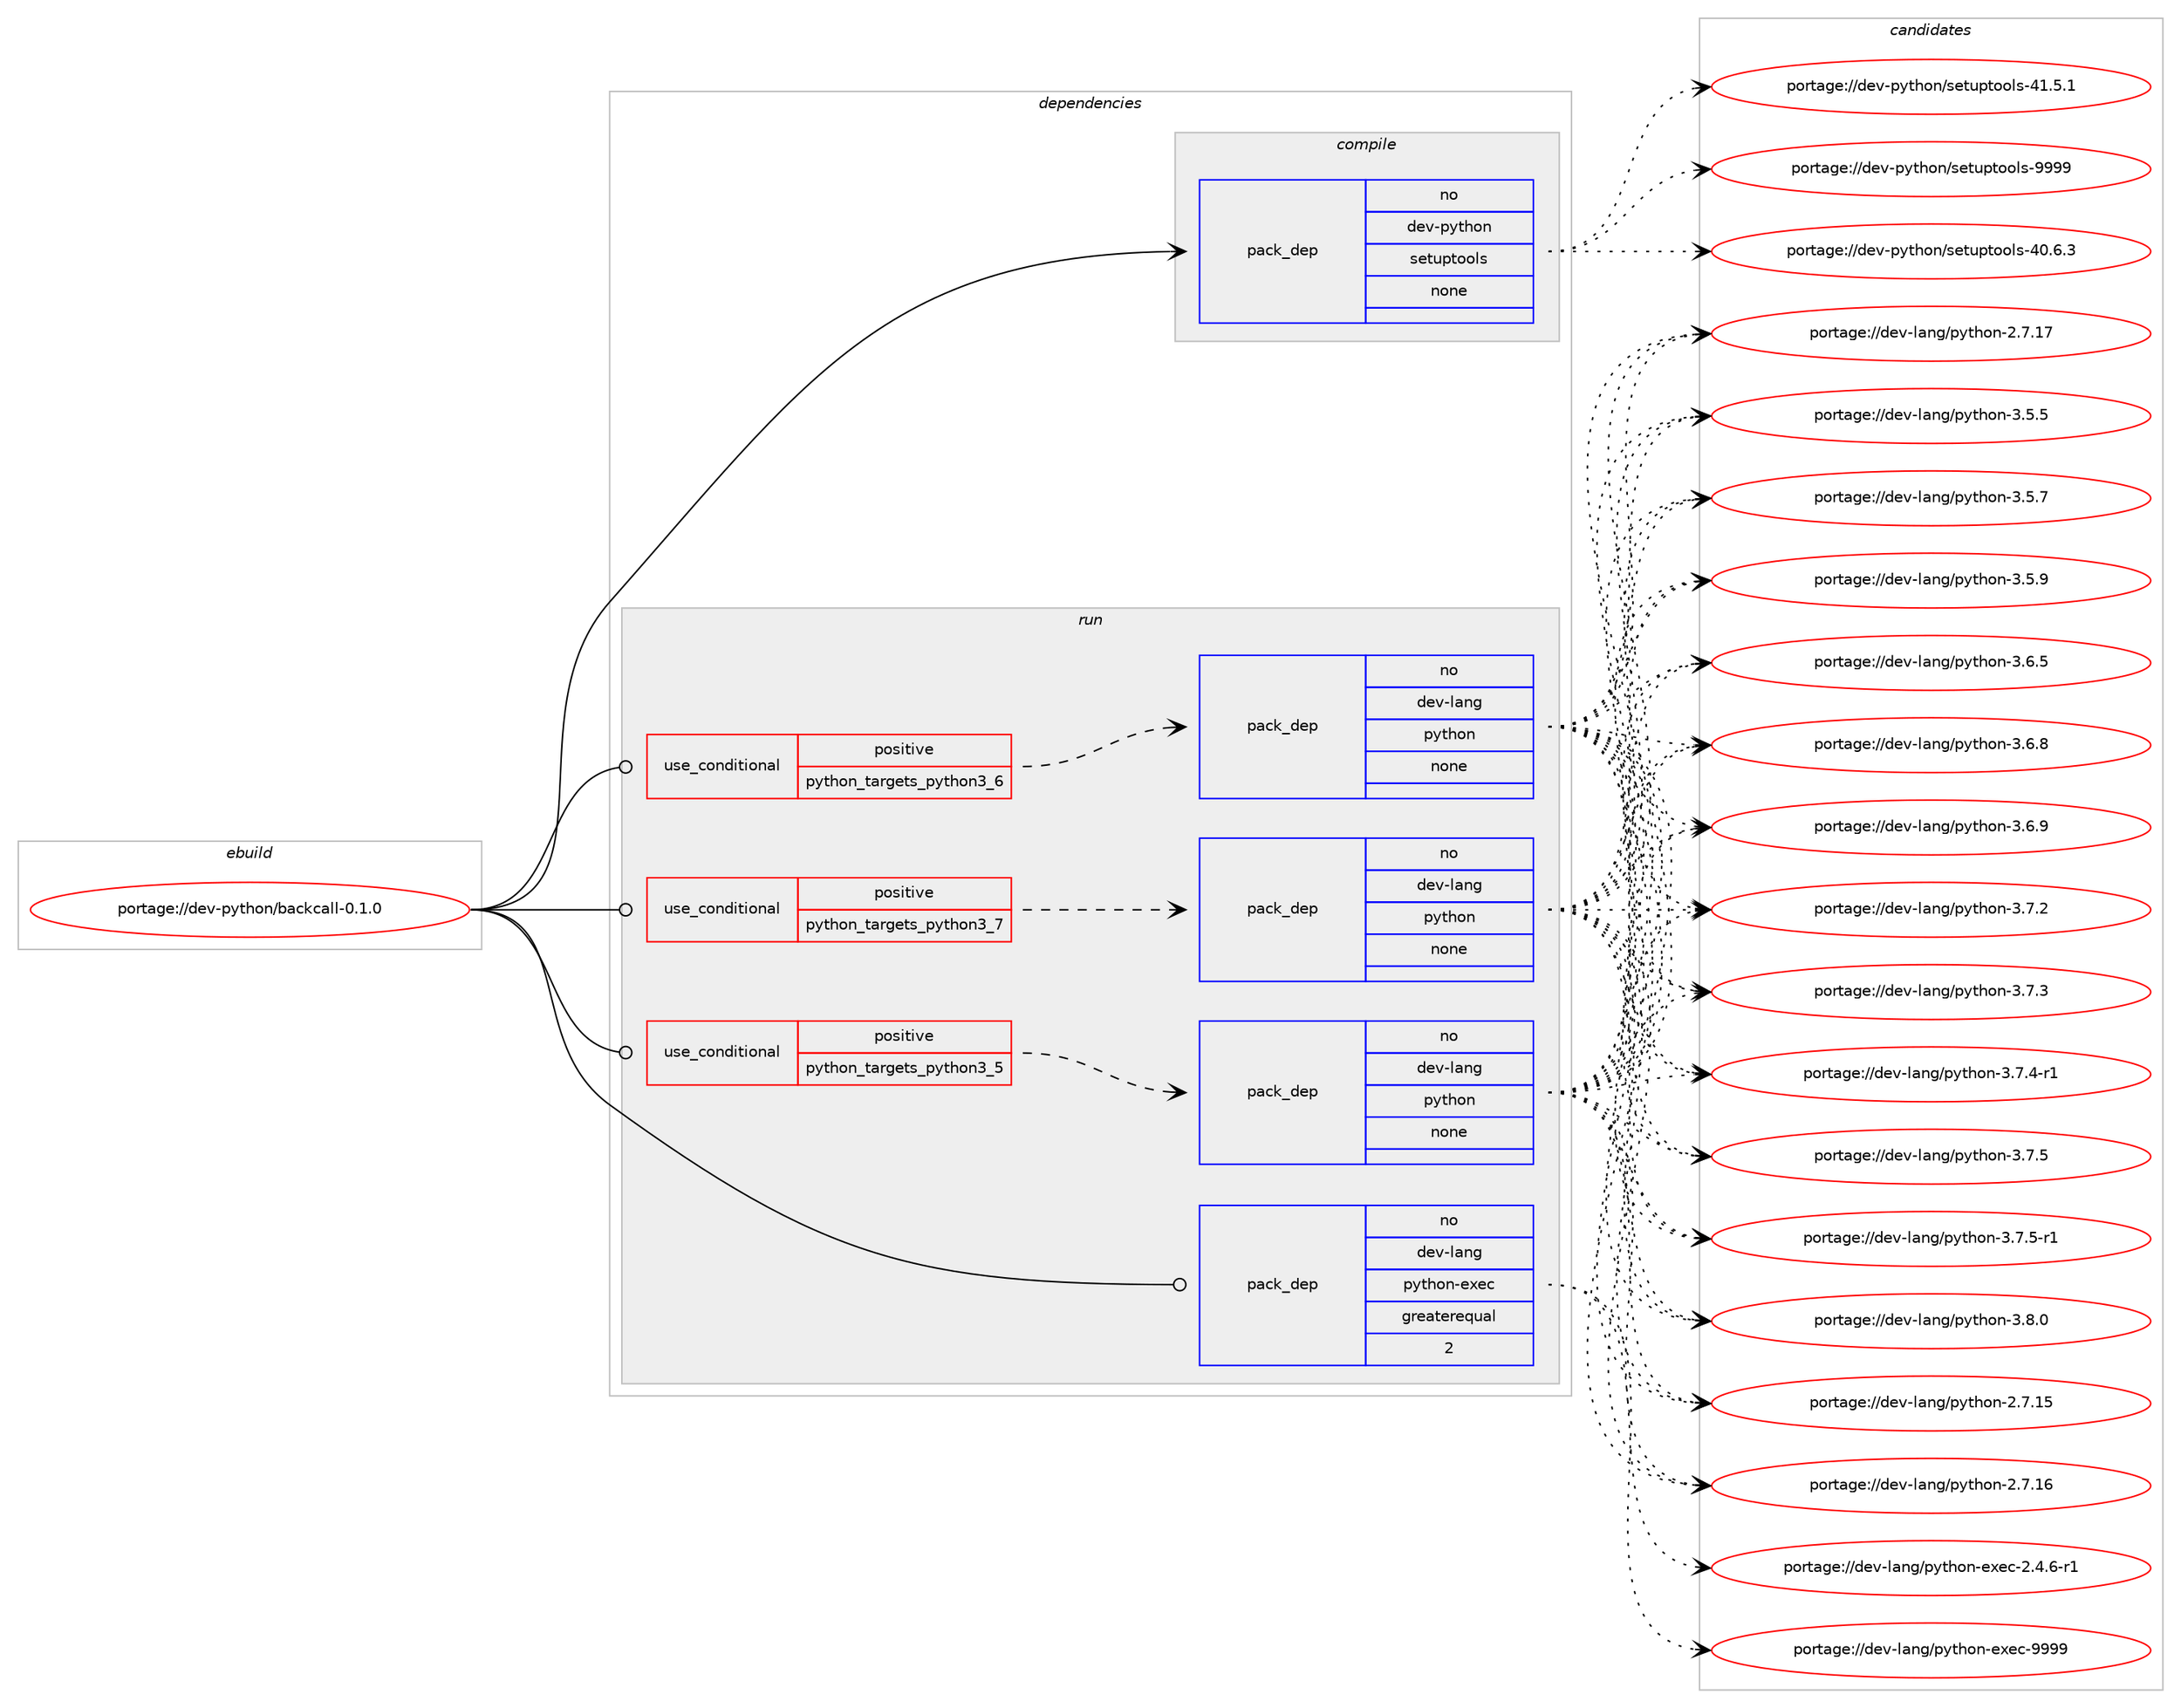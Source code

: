 digraph prolog {

# *************
# Graph options
# *************

newrank=true;
concentrate=true;
compound=true;
graph [rankdir=LR,fontname=Helvetica,fontsize=10,ranksep=1.5];#, ranksep=2.5, nodesep=0.2];
edge  [arrowhead=vee];
node  [fontname=Helvetica,fontsize=10];

# **********
# The ebuild
# **********

subgraph cluster_leftcol {
color=gray;
rank=same;
label=<<i>ebuild</i>>;
id [label="portage://dev-python/backcall-0.1.0", color=red, width=4, href="../dev-python/backcall-0.1.0.svg"];
}

# ****************
# The dependencies
# ****************

subgraph cluster_midcol {
color=gray;
label=<<i>dependencies</i>>;
subgraph cluster_compile {
fillcolor="#eeeeee";
style=filled;
label=<<i>compile</i>>;
subgraph pack101691 {
dependency130952 [label=<<TABLE BORDER="0" CELLBORDER="1" CELLSPACING="0" CELLPADDING="4" WIDTH="220"><TR><TD ROWSPAN="6" CELLPADDING="30">pack_dep</TD></TR><TR><TD WIDTH="110">no</TD></TR><TR><TD>dev-python</TD></TR><TR><TD>setuptools</TD></TR><TR><TD>none</TD></TR><TR><TD></TD></TR></TABLE>>, shape=none, color=blue];
}
id:e -> dependency130952:w [weight=20,style="solid",arrowhead="vee"];
}
subgraph cluster_compileandrun {
fillcolor="#eeeeee";
style=filled;
label=<<i>compile and run</i>>;
}
subgraph cluster_run {
fillcolor="#eeeeee";
style=filled;
label=<<i>run</i>>;
subgraph cond25956 {
dependency130953 [label=<<TABLE BORDER="0" CELLBORDER="1" CELLSPACING="0" CELLPADDING="4"><TR><TD ROWSPAN="3" CELLPADDING="10">use_conditional</TD></TR><TR><TD>positive</TD></TR><TR><TD>python_targets_python3_5</TD></TR></TABLE>>, shape=none, color=red];
subgraph pack101692 {
dependency130954 [label=<<TABLE BORDER="0" CELLBORDER="1" CELLSPACING="0" CELLPADDING="4" WIDTH="220"><TR><TD ROWSPAN="6" CELLPADDING="30">pack_dep</TD></TR><TR><TD WIDTH="110">no</TD></TR><TR><TD>dev-lang</TD></TR><TR><TD>python</TD></TR><TR><TD>none</TD></TR><TR><TD></TD></TR></TABLE>>, shape=none, color=blue];
}
dependency130953:e -> dependency130954:w [weight=20,style="dashed",arrowhead="vee"];
}
id:e -> dependency130953:w [weight=20,style="solid",arrowhead="odot"];
subgraph cond25957 {
dependency130955 [label=<<TABLE BORDER="0" CELLBORDER="1" CELLSPACING="0" CELLPADDING="4"><TR><TD ROWSPAN="3" CELLPADDING="10">use_conditional</TD></TR><TR><TD>positive</TD></TR><TR><TD>python_targets_python3_6</TD></TR></TABLE>>, shape=none, color=red];
subgraph pack101693 {
dependency130956 [label=<<TABLE BORDER="0" CELLBORDER="1" CELLSPACING="0" CELLPADDING="4" WIDTH="220"><TR><TD ROWSPAN="6" CELLPADDING="30">pack_dep</TD></TR><TR><TD WIDTH="110">no</TD></TR><TR><TD>dev-lang</TD></TR><TR><TD>python</TD></TR><TR><TD>none</TD></TR><TR><TD></TD></TR></TABLE>>, shape=none, color=blue];
}
dependency130955:e -> dependency130956:w [weight=20,style="dashed",arrowhead="vee"];
}
id:e -> dependency130955:w [weight=20,style="solid",arrowhead="odot"];
subgraph cond25958 {
dependency130957 [label=<<TABLE BORDER="0" CELLBORDER="1" CELLSPACING="0" CELLPADDING="4"><TR><TD ROWSPAN="3" CELLPADDING="10">use_conditional</TD></TR><TR><TD>positive</TD></TR><TR><TD>python_targets_python3_7</TD></TR></TABLE>>, shape=none, color=red];
subgraph pack101694 {
dependency130958 [label=<<TABLE BORDER="0" CELLBORDER="1" CELLSPACING="0" CELLPADDING="4" WIDTH="220"><TR><TD ROWSPAN="6" CELLPADDING="30">pack_dep</TD></TR><TR><TD WIDTH="110">no</TD></TR><TR><TD>dev-lang</TD></TR><TR><TD>python</TD></TR><TR><TD>none</TD></TR><TR><TD></TD></TR></TABLE>>, shape=none, color=blue];
}
dependency130957:e -> dependency130958:w [weight=20,style="dashed",arrowhead="vee"];
}
id:e -> dependency130957:w [weight=20,style="solid",arrowhead="odot"];
subgraph pack101695 {
dependency130959 [label=<<TABLE BORDER="0" CELLBORDER="1" CELLSPACING="0" CELLPADDING="4" WIDTH="220"><TR><TD ROWSPAN="6" CELLPADDING="30">pack_dep</TD></TR><TR><TD WIDTH="110">no</TD></TR><TR><TD>dev-lang</TD></TR><TR><TD>python-exec</TD></TR><TR><TD>greaterequal</TD></TR><TR><TD>2</TD></TR></TABLE>>, shape=none, color=blue];
}
id:e -> dependency130959:w [weight=20,style="solid",arrowhead="odot"];
}
}

# **************
# The candidates
# **************

subgraph cluster_choices {
rank=same;
color=gray;
label=<<i>candidates</i>>;

subgraph choice101691 {
color=black;
nodesep=1;
choiceportage100101118451121211161041111104711510111611711211611111110811545524846544651 [label="portage://dev-python/setuptools-40.6.3", color=red, width=4,href="../dev-python/setuptools-40.6.3.svg"];
choiceportage100101118451121211161041111104711510111611711211611111110811545524946534649 [label="portage://dev-python/setuptools-41.5.1", color=red, width=4,href="../dev-python/setuptools-41.5.1.svg"];
choiceportage10010111845112121116104111110471151011161171121161111111081154557575757 [label="portage://dev-python/setuptools-9999", color=red, width=4,href="../dev-python/setuptools-9999.svg"];
dependency130952:e -> choiceportage100101118451121211161041111104711510111611711211611111110811545524846544651:w [style=dotted,weight="100"];
dependency130952:e -> choiceportage100101118451121211161041111104711510111611711211611111110811545524946534649:w [style=dotted,weight="100"];
dependency130952:e -> choiceportage10010111845112121116104111110471151011161171121161111111081154557575757:w [style=dotted,weight="100"];
}
subgraph choice101692 {
color=black;
nodesep=1;
choiceportage10010111845108971101034711212111610411111045504655464953 [label="portage://dev-lang/python-2.7.15", color=red, width=4,href="../dev-lang/python-2.7.15.svg"];
choiceportage10010111845108971101034711212111610411111045504655464954 [label="portage://dev-lang/python-2.7.16", color=red, width=4,href="../dev-lang/python-2.7.16.svg"];
choiceportage10010111845108971101034711212111610411111045504655464955 [label="portage://dev-lang/python-2.7.17", color=red, width=4,href="../dev-lang/python-2.7.17.svg"];
choiceportage100101118451089711010347112121116104111110455146534653 [label="portage://dev-lang/python-3.5.5", color=red, width=4,href="../dev-lang/python-3.5.5.svg"];
choiceportage100101118451089711010347112121116104111110455146534655 [label="portage://dev-lang/python-3.5.7", color=red, width=4,href="../dev-lang/python-3.5.7.svg"];
choiceportage100101118451089711010347112121116104111110455146534657 [label="portage://dev-lang/python-3.5.9", color=red, width=4,href="../dev-lang/python-3.5.9.svg"];
choiceportage100101118451089711010347112121116104111110455146544653 [label="portage://dev-lang/python-3.6.5", color=red, width=4,href="../dev-lang/python-3.6.5.svg"];
choiceportage100101118451089711010347112121116104111110455146544656 [label="portage://dev-lang/python-3.6.8", color=red, width=4,href="../dev-lang/python-3.6.8.svg"];
choiceportage100101118451089711010347112121116104111110455146544657 [label="portage://dev-lang/python-3.6.9", color=red, width=4,href="../dev-lang/python-3.6.9.svg"];
choiceportage100101118451089711010347112121116104111110455146554650 [label="portage://dev-lang/python-3.7.2", color=red, width=4,href="../dev-lang/python-3.7.2.svg"];
choiceportage100101118451089711010347112121116104111110455146554651 [label="portage://dev-lang/python-3.7.3", color=red, width=4,href="../dev-lang/python-3.7.3.svg"];
choiceportage1001011184510897110103471121211161041111104551465546524511449 [label="portage://dev-lang/python-3.7.4-r1", color=red, width=4,href="../dev-lang/python-3.7.4-r1.svg"];
choiceportage100101118451089711010347112121116104111110455146554653 [label="portage://dev-lang/python-3.7.5", color=red, width=4,href="../dev-lang/python-3.7.5.svg"];
choiceportage1001011184510897110103471121211161041111104551465546534511449 [label="portage://dev-lang/python-3.7.5-r1", color=red, width=4,href="../dev-lang/python-3.7.5-r1.svg"];
choiceportage100101118451089711010347112121116104111110455146564648 [label="portage://dev-lang/python-3.8.0", color=red, width=4,href="../dev-lang/python-3.8.0.svg"];
dependency130954:e -> choiceportage10010111845108971101034711212111610411111045504655464953:w [style=dotted,weight="100"];
dependency130954:e -> choiceportage10010111845108971101034711212111610411111045504655464954:w [style=dotted,weight="100"];
dependency130954:e -> choiceportage10010111845108971101034711212111610411111045504655464955:w [style=dotted,weight="100"];
dependency130954:e -> choiceportage100101118451089711010347112121116104111110455146534653:w [style=dotted,weight="100"];
dependency130954:e -> choiceportage100101118451089711010347112121116104111110455146534655:w [style=dotted,weight="100"];
dependency130954:e -> choiceportage100101118451089711010347112121116104111110455146534657:w [style=dotted,weight="100"];
dependency130954:e -> choiceportage100101118451089711010347112121116104111110455146544653:w [style=dotted,weight="100"];
dependency130954:e -> choiceportage100101118451089711010347112121116104111110455146544656:w [style=dotted,weight="100"];
dependency130954:e -> choiceportage100101118451089711010347112121116104111110455146544657:w [style=dotted,weight="100"];
dependency130954:e -> choiceportage100101118451089711010347112121116104111110455146554650:w [style=dotted,weight="100"];
dependency130954:e -> choiceportage100101118451089711010347112121116104111110455146554651:w [style=dotted,weight="100"];
dependency130954:e -> choiceportage1001011184510897110103471121211161041111104551465546524511449:w [style=dotted,weight="100"];
dependency130954:e -> choiceportage100101118451089711010347112121116104111110455146554653:w [style=dotted,weight="100"];
dependency130954:e -> choiceportage1001011184510897110103471121211161041111104551465546534511449:w [style=dotted,weight="100"];
dependency130954:e -> choiceportage100101118451089711010347112121116104111110455146564648:w [style=dotted,weight="100"];
}
subgraph choice101693 {
color=black;
nodesep=1;
choiceportage10010111845108971101034711212111610411111045504655464953 [label="portage://dev-lang/python-2.7.15", color=red, width=4,href="../dev-lang/python-2.7.15.svg"];
choiceportage10010111845108971101034711212111610411111045504655464954 [label="portage://dev-lang/python-2.7.16", color=red, width=4,href="../dev-lang/python-2.7.16.svg"];
choiceportage10010111845108971101034711212111610411111045504655464955 [label="portage://dev-lang/python-2.7.17", color=red, width=4,href="../dev-lang/python-2.7.17.svg"];
choiceportage100101118451089711010347112121116104111110455146534653 [label="portage://dev-lang/python-3.5.5", color=red, width=4,href="../dev-lang/python-3.5.5.svg"];
choiceportage100101118451089711010347112121116104111110455146534655 [label="portage://dev-lang/python-3.5.7", color=red, width=4,href="../dev-lang/python-3.5.7.svg"];
choiceportage100101118451089711010347112121116104111110455146534657 [label="portage://dev-lang/python-3.5.9", color=red, width=4,href="../dev-lang/python-3.5.9.svg"];
choiceportage100101118451089711010347112121116104111110455146544653 [label="portage://dev-lang/python-3.6.5", color=red, width=4,href="../dev-lang/python-3.6.5.svg"];
choiceportage100101118451089711010347112121116104111110455146544656 [label="portage://dev-lang/python-3.6.8", color=red, width=4,href="../dev-lang/python-3.6.8.svg"];
choiceportage100101118451089711010347112121116104111110455146544657 [label="portage://dev-lang/python-3.6.9", color=red, width=4,href="../dev-lang/python-3.6.9.svg"];
choiceportage100101118451089711010347112121116104111110455146554650 [label="portage://dev-lang/python-3.7.2", color=red, width=4,href="../dev-lang/python-3.7.2.svg"];
choiceportage100101118451089711010347112121116104111110455146554651 [label="portage://dev-lang/python-3.7.3", color=red, width=4,href="../dev-lang/python-3.7.3.svg"];
choiceportage1001011184510897110103471121211161041111104551465546524511449 [label="portage://dev-lang/python-3.7.4-r1", color=red, width=4,href="../dev-lang/python-3.7.4-r1.svg"];
choiceportage100101118451089711010347112121116104111110455146554653 [label="portage://dev-lang/python-3.7.5", color=red, width=4,href="../dev-lang/python-3.7.5.svg"];
choiceportage1001011184510897110103471121211161041111104551465546534511449 [label="portage://dev-lang/python-3.7.5-r1", color=red, width=4,href="../dev-lang/python-3.7.5-r1.svg"];
choiceportage100101118451089711010347112121116104111110455146564648 [label="portage://dev-lang/python-3.8.0", color=red, width=4,href="../dev-lang/python-3.8.0.svg"];
dependency130956:e -> choiceportage10010111845108971101034711212111610411111045504655464953:w [style=dotted,weight="100"];
dependency130956:e -> choiceportage10010111845108971101034711212111610411111045504655464954:w [style=dotted,weight="100"];
dependency130956:e -> choiceportage10010111845108971101034711212111610411111045504655464955:w [style=dotted,weight="100"];
dependency130956:e -> choiceportage100101118451089711010347112121116104111110455146534653:w [style=dotted,weight="100"];
dependency130956:e -> choiceportage100101118451089711010347112121116104111110455146534655:w [style=dotted,weight="100"];
dependency130956:e -> choiceportage100101118451089711010347112121116104111110455146534657:w [style=dotted,weight="100"];
dependency130956:e -> choiceportage100101118451089711010347112121116104111110455146544653:w [style=dotted,weight="100"];
dependency130956:e -> choiceportage100101118451089711010347112121116104111110455146544656:w [style=dotted,weight="100"];
dependency130956:e -> choiceportage100101118451089711010347112121116104111110455146544657:w [style=dotted,weight="100"];
dependency130956:e -> choiceportage100101118451089711010347112121116104111110455146554650:w [style=dotted,weight="100"];
dependency130956:e -> choiceportage100101118451089711010347112121116104111110455146554651:w [style=dotted,weight="100"];
dependency130956:e -> choiceportage1001011184510897110103471121211161041111104551465546524511449:w [style=dotted,weight="100"];
dependency130956:e -> choiceportage100101118451089711010347112121116104111110455146554653:w [style=dotted,weight="100"];
dependency130956:e -> choiceportage1001011184510897110103471121211161041111104551465546534511449:w [style=dotted,weight="100"];
dependency130956:e -> choiceportage100101118451089711010347112121116104111110455146564648:w [style=dotted,weight="100"];
}
subgraph choice101694 {
color=black;
nodesep=1;
choiceportage10010111845108971101034711212111610411111045504655464953 [label="portage://dev-lang/python-2.7.15", color=red, width=4,href="../dev-lang/python-2.7.15.svg"];
choiceportage10010111845108971101034711212111610411111045504655464954 [label="portage://dev-lang/python-2.7.16", color=red, width=4,href="../dev-lang/python-2.7.16.svg"];
choiceportage10010111845108971101034711212111610411111045504655464955 [label="portage://dev-lang/python-2.7.17", color=red, width=4,href="../dev-lang/python-2.7.17.svg"];
choiceportage100101118451089711010347112121116104111110455146534653 [label="portage://dev-lang/python-3.5.5", color=red, width=4,href="../dev-lang/python-3.5.5.svg"];
choiceportage100101118451089711010347112121116104111110455146534655 [label="portage://dev-lang/python-3.5.7", color=red, width=4,href="../dev-lang/python-3.5.7.svg"];
choiceportage100101118451089711010347112121116104111110455146534657 [label="portage://dev-lang/python-3.5.9", color=red, width=4,href="../dev-lang/python-3.5.9.svg"];
choiceportage100101118451089711010347112121116104111110455146544653 [label="portage://dev-lang/python-3.6.5", color=red, width=4,href="../dev-lang/python-3.6.5.svg"];
choiceportage100101118451089711010347112121116104111110455146544656 [label="portage://dev-lang/python-3.6.8", color=red, width=4,href="../dev-lang/python-3.6.8.svg"];
choiceportage100101118451089711010347112121116104111110455146544657 [label="portage://dev-lang/python-3.6.9", color=red, width=4,href="../dev-lang/python-3.6.9.svg"];
choiceportage100101118451089711010347112121116104111110455146554650 [label="portage://dev-lang/python-3.7.2", color=red, width=4,href="../dev-lang/python-3.7.2.svg"];
choiceportage100101118451089711010347112121116104111110455146554651 [label="portage://dev-lang/python-3.7.3", color=red, width=4,href="../dev-lang/python-3.7.3.svg"];
choiceportage1001011184510897110103471121211161041111104551465546524511449 [label="portage://dev-lang/python-3.7.4-r1", color=red, width=4,href="../dev-lang/python-3.7.4-r1.svg"];
choiceportage100101118451089711010347112121116104111110455146554653 [label="portage://dev-lang/python-3.7.5", color=red, width=4,href="../dev-lang/python-3.7.5.svg"];
choiceportage1001011184510897110103471121211161041111104551465546534511449 [label="portage://dev-lang/python-3.7.5-r1", color=red, width=4,href="../dev-lang/python-3.7.5-r1.svg"];
choiceportage100101118451089711010347112121116104111110455146564648 [label="portage://dev-lang/python-3.8.0", color=red, width=4,href="../dev-lang/python-3.8.0.svg"];
dependency130958:e -> choiceportage10010111845108971101034711212111610411111045504655464953:w [style=dotted,weight="100"];
dependency130958:e -> choiceportage10010111845108971101034711212111610411111045504655464954:w [style=dotted,weight="100"];
dependency130958:e -> choiceportage10010111845108971101034711212111610411111045504655464955:w [style=dotted,weight="100"];
dependency130958:e -> choiceportage100101118451089711010347112121116104111110455146534653:w [style=dotted,weight="100"];
dependency130958:e -> choiceportage100101118451089711010347112121116104111110455146534655:w [style=dotted,weight="100"];
dependency130958:e -> choiceportage100101118451089711010347112121116104111110455146534657:w [style=dotted,weight="100"];
dependency130958:e -> choiceportage100101118451089711010347112121116104111110455146544653:w [style=dotted,weight="100"];
dependency130958:e -> choiceportage100101118451089711010347112121116104111110455146544656:w [style=dotted,weight="100"];
dependency130958:e -> choiceportage100101118451089711010347112121116104111110455146544657:w [style=dotted,weight="100"];
dependency130958:e -> choiceportage100101118451089711010347112121116104111110455146554650:w [style=dotted,weight="100"];
dependency130958:e -> choiceportage100101118451089711010347112121116104111110455146554651:w [style=dotted,weight="100"];
dependency130958:e -> choiceportage1001011184510897110103471121211161041111104551465546524511449:w [style=dotted,weight="100"];
dependency130958:e -> choiceportage100101118451089711010347112121116104111110455146554653:w [style=dotted,weight="100"];
dependency130958:e -> choiceportage1001011184510897110103471121211161041111104551465546534511449:w [style=dotted,weight="100"];
dependency130958:e -> choiceportage100101118451089711010347112121116104111110455146564648:w [style=dotted,weight="100"];
}
subgraph choice101695 {
color=black;
nodesep=1;
choiceportage10010111845108971101034711212111610411111045101120101994550465246544511449 [label="portage://dev-lang/python-exec-2.4.6-r1", color=red, width=4,href="../dev-lang/python-exec-2.4.6-r1.svg"];
choiceportage10010111845108971101034711212111610411111045101120101994557575757 [label="portage://dev-lang/python-exec-9999", color=red, width=4,href="../dev-lang/python-exec-9999.svg"];
dependency130959:e -> choiceportage10010111845108971101034711212111610411111045101120101994550465246544511449:w [style=dotted,weight="100"];
dependency130959:e -> choiceportage10010111845108971101034711212111610411111045101120101994557575757:w [style=dotted,weight="100"];
}
}

}
